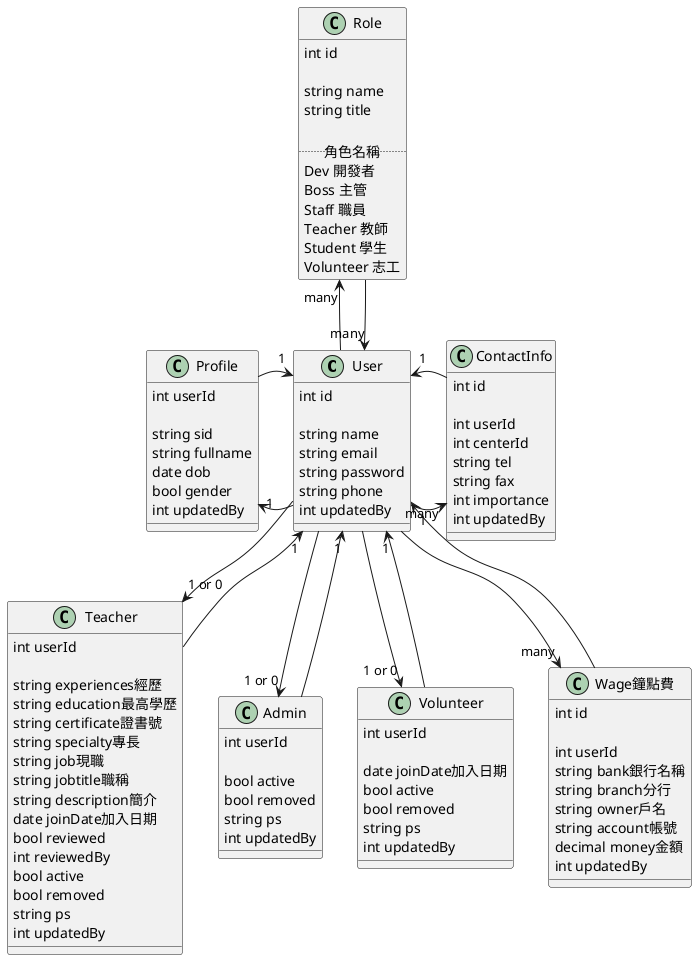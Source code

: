 @startuml

class User {
  int id

  string name
  string email
  string password
  string phone
  int updatedBy

  
}

class Profile {
   int userId

   string sid
   string fullname
   date dob
   bool gender
   int updatedBy
}

class ContactInfo {
   int id

   int userId
   int centerId
   string tel
   string fax
   int importance
   int updatedBy
}

class Role {
    int id

    string name
    string title

    .. 角色名稱 ..
    Dev 開發者
    Boss 主管
    Staff 職員
    Teacher 教師
    Student 學生
    Volunteer 志工
}

class Teacher {
    int userId

    string experiences經歷
    string education最高學歷
    string certificate證書號
    string specialty專長
    string job現職
    string jobtitle職稱
    string description簡介
    date joinDate加入日期
    bool reviewed
    int reviewedBy
    bool active
    bool removed
    string ps
    int updatedBy
}

class Admin {
    int userId

    bool active
    bool removed
    string ps
    int updatedBy
}

class Volunteer {
    int userId

    date joinDate加入日期
    bool active
    bool removed
    string ps
    int updatedBy
}

class Wage鐘點費 {
    int id

    int userId
    string bank銀行名稱
    string branch分行
    string owner戶名
    string account帳號
    decimal money金額
    int updatedBy
}


User -left-> "1" Profile 
Profile -> "1" User 


User -right-> "many" ContactInfo
ContactInfo -> "1" User



User -up-> "many" Role
Role --> "many" User

User -down-> "1 or 0" Teacher 
Teacher -up-> "1" User 

User -down-> "1 or 0" Admin 
Admin -up-> "1" User 

User -down-> "1 or 0" Volunteer 
Volunteer -up-> "1" User 

User -down->"many" Wage鐘點費
Wage鐘點費 -up-> "1" User 

@enduml